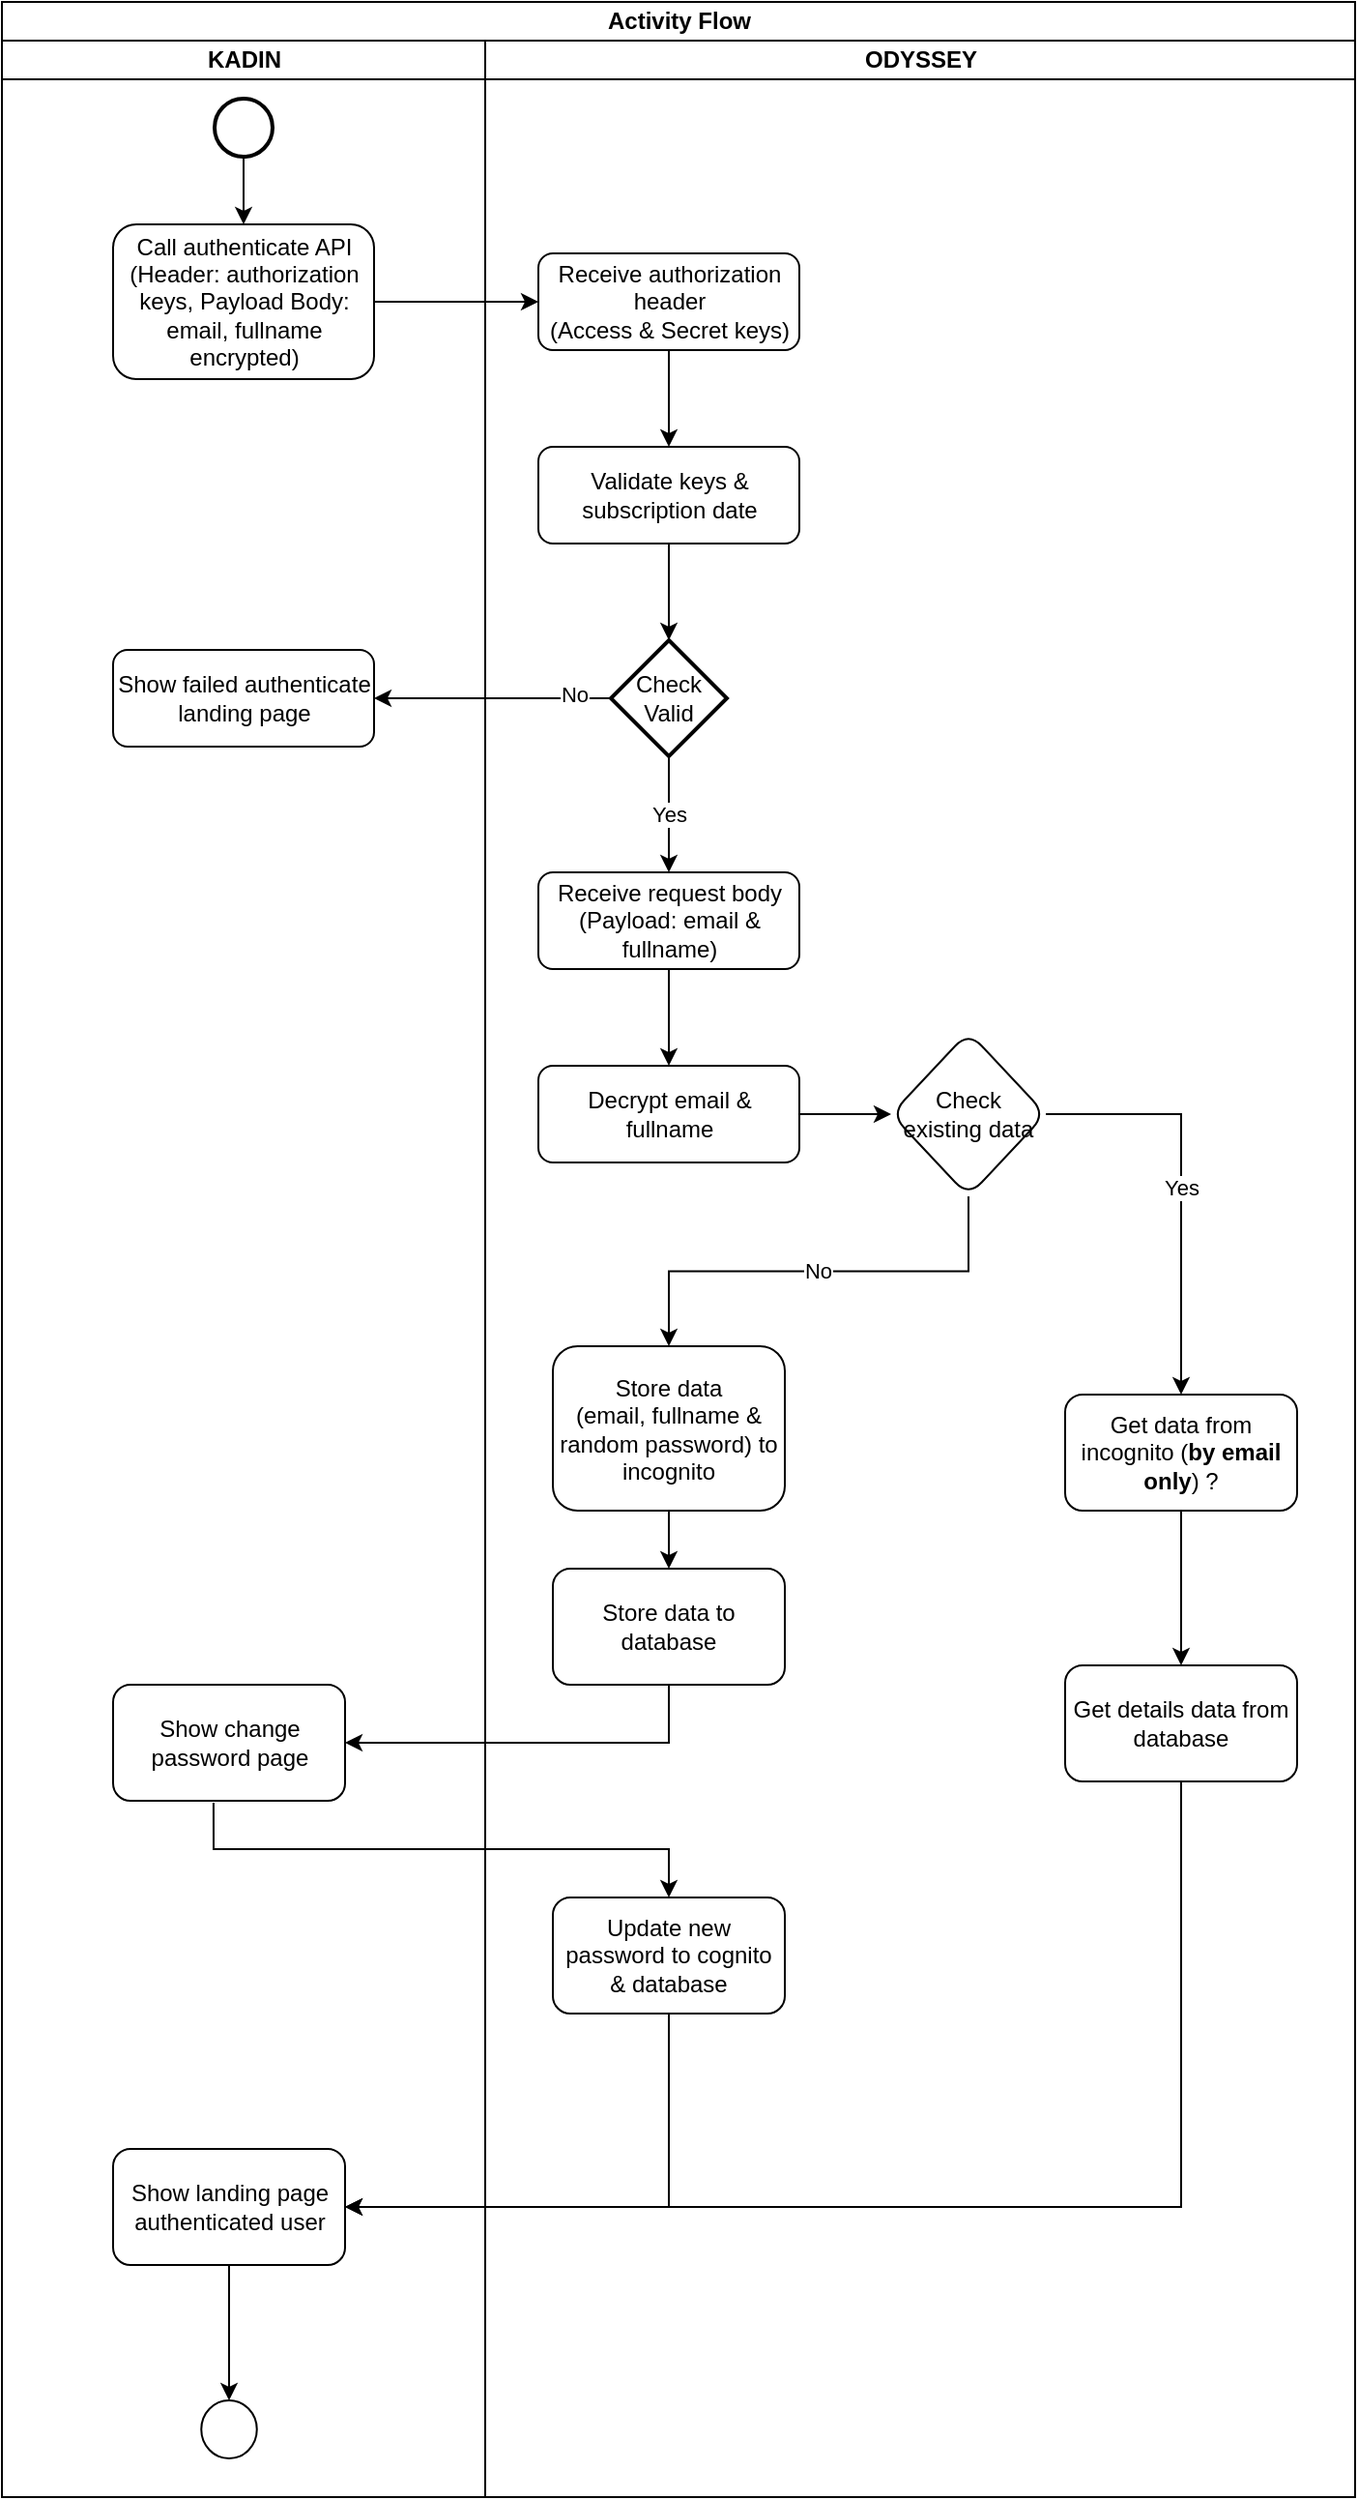 <mxfile version="20.8.3" type="github">
  <diagram id="cROLNhJi18jyMTtRT4qv" name="Page-1">
    <mxGraphModel dx="1434" dy="788" grid="1" gridSize="10" guides="1" tooltips="1" connect="1" arrows="1" fold="1" page="1" pageScale="1" pageWidth="850" pageHeight="1100" math="0" shadow="0">
      <root>
        <mxCell id="0" />
        <mxCell id="1" parent="0" />
        <mxCell id="6nmaoUBlLYGYx-6xs3CL-19" value="Activity Flow" style="swimlane;childLayout=stackLayout;resizeParent=1;resizeParentMax=0;startSize=20;html=1;" vertex="1" parent="1">
          <mxGeometry x="55" y="70" width="700" height="1290" as="geometry" />
        </mxCell>
        <mxCell id="6nmaoUBlLYGYx-6xs3CL-20" value="KADIN" style="swimlane;startSize=20;html=1;" vertex="1" parent="6nmaoUBlLYGYx-6xs3CL-19">
          <mxGeometry y="20" width="250" height="1270" as="geometry" />
        </mxCell>
        <mxCell id="6nmaoUBlLYGYx-6xs3CL-26" value="Call authenticate API (Header: authorization keys, Payload Body: email, fullname encrypted)" style="rounded=1;whiteSpace=wrap;html=1;" vertex="1" parent="6nmaoUBlLYGYx-6xs3CL-20">
          <mxGeometry x="57.5" y="95" width="135" height="80" as="geometry" />
        </mxCell>
        <mxCell id="6nmaoUBlLYGYx-6xs3CL-29" value="" style="edgeStyle=orthogonalEdgeStyle;rounded=0;orthogonalLoop=1;jettySize=auto;html=1;" edge="1" parent="6nmaoUBlLYGYx-6xs3CL-20" source="6nmaoUBlLYGYx-6xs3CL-28" target="6nmaoUBlLYGYx-6xs3CL-26">
          <mxGeometry relative="1" as="geometry" />
        </mxCell>
        <mxCell id="6nmaoUBlLYGYx-6xs3CL-28" value="" style="strokeWidth=2;html=1;shape=mxgraph.flowchart.start_2;whiteSpace=wrap;" vertex="1" parent="6nmaoUBlLYGYx-6xs3CL-20">
          <mxGeometry x="110" y="30" width="30" height="30" as="geometry" />
        </mxCell>
        <mxCell id="6nmaoUBlLYGYx-6xs3CL-30" value="Show failed authenticate landing page" style="rounded=1;whiteSpace=wrap;html=1;" vertex="1" parent="6nmaoUBlLYGYx-6xs3CL-20">
          <mxGeometry x="57.5" y="315" width="135" height="50" as="geometry" />
        </mxCell>
        <mxCell id="6nmaoUBlLYGYx-6xs3CL-71" value="" style="edgeStyle=orthogonalEdgeStyle;rounded=0;orthogonalLoop=1;jettySize=auto;html=1;" edge="1" parent="6nmaoUBlLYGYx-6xs3CL-20" source="6nmaoUBlLYGYx-6xs3CL-57" target="6nmaoUBlLYGYx-6xs3CL-70">
          <mxGeometry relative="1" as="geometry" />
        </mxCell>
        <mxCell id="6nmaoUBlLYGYx-6xs3CL-57" value="Show landing page authenticated user" style="whiteSpace=wrap;html=1;rounded=1;" vertex="1" parent="6nmaoUBlLYGYx-6xs3CL-20">
          <mxGeometry x="57.5" y="1090" width="120" height="60" as="geometry" />
        </mxCell>
        <mxCell id="6nmaoUBlLYGYx-6xs3CL-52" value="Show change password page" style="whiteSpace=wrap;html=1;rounded=1;" vertex="1" parent="6nmaoUBlLYGYx-6xs3CL-20">
          <mxGeometry x="57.5" y="850" width="120" height="60" as="geometry" />
        </mxCell>
        <mxCell id="6nmaoUBlLYGYx-6xs3CL-70" value="" style="ellipse;whiteSpace=wrap;html=1;rounded=1;" vertex="1" parent="6nmaoUBlLYGYx-6xs3CL-20">
          <mxGeometry x="103.13" y="1220" width="28.75" height="30" as="geometry" />
        </mxCell>
        <mxCell id="6nmaoUBlLYGYx-6xs3CL-21" value="ODYSSEY" style="swimlane;startSize=20;html=1;" vertex="1" parent="6nmaoUBlLYGYx-6xs3CL-19">
          <mxGeometry x="250" y="20" width="450" height="1270" as="geometry" />
        </mxCell>
        <mxCell id="6nmaoUBlLYGYx-6xs3CL-47" style="edgeStyle=orthogonalEdgeStyle;rounded=0;orthogonalLoop=1;jettySize=auto;html=1;" edge="1" parent="6nmaoUBlLYGYx-6xs3CL-21" source="6nmaoUBlLYGYx-6xs3CL-31" target="6nmaoUBlLYGYx-6xs3CL-34">
          <mxGeometry relative="1" as="geometry" />
        </mxCell>
        <mxCell id="6nmaoUBlLYGYx-6xs3CL-31" value="Receive authorization header&lt;br&gt;(Access &amp;amp; Secret keys)" style="rounded=1;whiteSpace=wrap;html=1;" vertex="1" parent="6nmaoUBlLYGYx-6xs3CL-21">
          <mxGeometry x="27.5" y="110" width="135" height="50" as="geometry" />
        </mxCell>
        <mxCell id="6nmaoUBlLYGYx-6xs3CL-37" value="" style="edgeStyle=orthogonalEdgeStyle;rounded=0;orthogonalLoop=1;jettySize=auto;html=1;" edge="1" parent="6nmaoUBlLYGYx-6xs3CL-21" source="6nmaoUBlLYGYx-6xs3CL-34" target="6nmaoUBlLYGYx-6xs3CL-35">
          <mxGeometry relative="1" as="geometry" />
        </mxCell>
        <mxCell id="6nmaoUBlLYGYx-6xs3CL-34" value="Validate keys &amp;amp; subscription date" style="rounded=1;whiteSpace=wrap;html=1;" vertex="1" parent="6nmaoUBlLYGYx-6xs3CL-21">
          <mxGeometry x="27.5" y="210" width="135" height="50" as="geometry" />
        </mxCell>
        <mxCell id="6nmaoUBlLYGYx-6xs3CL-42" value="Yes" style="edgeStyle=orthogonalEdgeStyle;rounded=0;orthogonalLoop=1;jettySize=auto;html=1;" edge="1" parent="6nmaoUBlLYGYx-6xs3CL-21" source="6nmaoUBlLYGYx-6xs3CL-35" target="6nmaoUBlLYGYx-6xs3CL-41">
          <mxGeometry relative="1" as="geometry" />
        </mxCell>
        <mxCell id="6nmaoUBlLYGYx-6xs3CL-35" value="Check Valid" style="strokeWidth=2;html=1;shape=mxgraph.flowchart.decision;whiteSpace=wrap;" vertex="1" parent="6nmaoUBlLYGYx-6xs3CL-21">
          <mxGeometry x="65" y="310" width="60" height="60" as="geometry" />
        </mxCell>
        <mxCell id="6nmaoUBlLYGYx-6xs3CL-46" style="edgeStyle=orthogonalEdgeStyle;rounded=0;orthogonalLoop=1;jettySize=auto;html=1;" edge="1" parent="6nmaoUBlLYGYx-6xs3CL-21" source="6nmaoUBlLYGYx-6xs3CL-41" target="6nmaoUBlLYGYx-6xs3CL-33">
          <mxGeometry relative="1" as="geometry" />
        </mxCell>
        <mxCell id="6nmaoUBlLYGYx-6xs3CL-41" value="Receive request body&lt;br&gt;(Payload: email &amp;amp; fullname)" style="rounded=1;whiteSpace=wrap;html=1;" vertex="1" parent="6nmaoUBlLYGYx-6xs3CL-21">
          <mxGeometry x="27.5" y="430" width="135" height="50" as="geometry" />
        </mxCell>
        <mxCell id="6nmaoUBlLYGYx-6xs3CL-49" value="No" style="edgeStyle=orthogonalEdgeStyle;rounded=0;orthogonalLoop=1;jettySize=auto;html=1;exitX=0.5;exitY=1;exitDx=0;exitDy=0;" edge="1" parent="6nmaoUBlLYGYx-6xs3CL-21" source="6nmaoUBlLYGYx-6xs3CL-63" target="6nmaoUBlLYGYx-6xs3CL-48">
          <mxGeometry relative="1" as="geometry" />
        </mxCell>
        <mxCell id="6nmaoUBlLYGYx-6xs3CL-64" value="" style="edgeStyle=orthogonalEdgeStyle;rounded=0;orthogonalLoop=1;jettySize=auto;html=1;" edge="1" parent="6nmaoUBlLYGYx-6xs3CL-21" source="6nmaoUBlLYGYx-6xs3CL-33" target="6nmaoUBlLYGYx-6xs3CL-63">
          <mxGeometry relative="1" as="geometry" />
        </mxCell>
        <mxCell id="6nmaoUBlLYGYx-6xs3CL-33" value="Decrypt email &amp;amp; fullname" style="rounded=1;whiteSpace=wrap;html=1;" vertex="1" parent="6nmaoUBlLYGYx-6xs3CL-21">
          <mxGeometry x="27.5" y="530" width="135" height="50" as="geometry" />
        </mxCell>
        <mxCell id="6nmaoUBlLYGYx-6xs3CL-48" value="Store data&lt;br&gt;(email, fullname &amp;amp; random password) to incognito" style="whiteSpace=wrap;html=1;rounded=1;" vertex="1" parent="6nmaoUBlLYGYx-6xs3CL-21">
          <mxGeometry x="35" y="675" width="120" height="85" as="geometry" />
        </mxCell>
        <mxCell id="6nmaoUBlLYGYx-6xs3CL-66" value="Yes" style="edgeStyle=orthogonalEdgeStyle;rounded=0;orthogonalLoop=1;jettySize=auto;html=1;" edge="1" parent="6nmaoUBlLYGYx-6xs3CL-21" source="6nmaoUBlLYGYx-6xs3CL-63" target="6nmaoUBlLYGYx-6xs3CL-65">
          <mxGeometry relative="1" as="geometry" />
        </mxCell>
        <mxCell id="6nmaoUBlLYGYx-6xs3CL-63" value="Check existing data" style="rhombus;whiteSpace=wrap;html=1;rounded=1;" vertex="1" parent="6nmaoUBlLYGYx-6xs3CL-21">
          <mxGeometry x="210" y="512.5" width="80" height="85" as="geometry" />
        </mxCell>
        <mxCell id="6nmaoUBlLYGYx-6xs3CL-68" value="" style="edgeStyle=orthogonalEdgeStyle;rounded=0;orthogonalLoop=1;jettySize=auto;html=1;" edge="1" parent="6nmaoUBlLYGYx-6xs3CL-21" source="6nmaoUBlLYGYx-6xs3CL-65" target="6nmaoUBlLYGYx-6xs3CL-67">
          <mxGeometry relative="1" as="geometry" />
        </mxCell>
        <mxCell id="6nmaoUBlLYGYx-6xs3CL-65" value="Get data from incognito (&lt;b&gt;by email only&lt;/b&gt;) ?" style="whiteSpace=wrap;html=1;rounded=1;" vertex="1" parent="6nmaoUBlLYGYx-6xs3CL-21">
          <mxGeometry x="300" y="700" width="120" height="60" as="geometry" />
        </mxCell>
        <mxCell id="6nmaoUBlLYGYx-6xs3CL-67" value="Get details data from database" style="whiteSpace=wrap;html=1;rounded=1;" vertex="1" parent="6nmaoUBlLYGYx-6xs3CL-21">
          <mxGeometry x="300" y="840" width="120" height="60" as="geometry" />
        </mxCell>
        <mxCell id="6nmaoUBlLYGYx-6xs3CL-50" value="Store data to database" style="whiteSpace=wrap;html=1;rounded=1;" vertex="1" parent="6nmaoUBlLYGYx-6xs3CL-21">
          <mxGeometry x="35" y="790" width="120" height="60" as="geometry" />
        </mxCell>
        <mxCell id="6nmaoUBlLYGYx-6xs3CL-51" value="" style="edgeStyle=orthogonalEdgeStyle;rounded=0;orthogonalLoop=1;jettySize=auto;html=1;" edge="1" parent="6nmaoUBlLYGYx-6xs3CL-21" source="6nmaoUBlLYGYx-6xs3CL-48" target="6nmaoUBlLYGYx-6xs3CL-50">
          <mxGeometry relative="1" as="geometry" />
        </mxCell>
        <mxCell id="6nmaoUBlLYGYx-6xs3CL-54" value="Update new password to cognito &amp;amp; database" style="whiteSpace=wrap;html=1;rounded=1;" vertex="1" parent="6nmaoUBlLYGYx-6xs3CL-21">
          <mxGeometry x="35" y="960" width="120" height="60" as="geometry" />
        </mxCell>
        <mxCell id="6nmaoUBlLYGYx-6xs3CL-32" style="edgeStyle=orthogonalEdgeStyle;rounded=0;orthogonalLoop=1;jettySize=auto;html=1;" edge="1" parent="6nmaoUBlLYGYx-6xs3CL-19" source="6nmaoUBlLYGYx-6xs3CL-26" target="6nmaoUBlLYGYx-6xs3CL-31">
          <mxGeometry relative="1" as="geometry" />
        </mxCell>
        <mxCell id="6nmaoUBlLYGYx-6xs3CL-40" value="" style="edgeStyle=orthogonalEdgeStyle;rounded=0;orthogonalLoop=1;jettySize=auto;html=1;" edge="1" parent="6nmaoUBlLYGYx-6xs3CL-19" source="6nmaoUBlLYGYx-6xs3CL-35" target="6nmaoUBlLYGYx-6xs3CL-30">
          <mxGeometry relative="1" as="geometry" />
        </mxCell>
        <mxCell id="6nmaoUBlLYGYx-6xs3CL-43" value="No" style="edgeLabel;html=1;align=center;verticalAlign=middle;resizable=0;points=[];" vertex="1" connectable="0" parent="6nmaoUBlLYGYx-6xs3CL-40">
          <mxGeometry x="-0.688" y="-2" relative="1" as="geometry">
            <mxPoint as="offset" />
          </mxGeometry>
        </mxCell>
        <mxCell id="6nmaoUBlLYGYx-6xs3CL-69" style="edgeStyle=orthogonalEdgeStyle;rounded=0;orthogonalLoop=1;jettySize=auto;html=1;exitX=0.5;exitY=1;exitDx=0;exitDy=0;" edge="1" parent="6nmaoUBlLYGYx-6xs3CL-19" source="6nmaoUBlLYGYx-6xs3CL-67" target="6nmaoUBlLYGYx-6xs3CL-57">
          <mxGeometry relative="1" as="geometry">
            <Array as="points">
              <mxPoint x="610" y="1140" />
            </Array>
          </mxGeometry>
        </mxCell>
        <mxCell id="6nmaoUBlLYGYx-6xs3CL-53" value="" style="edgeStyle=orthogonalEdgeStyle;rounded=0;orthogonalLoop=1;jettySize=auto;html=1;exitX=0.5;exitY=1;exitDx=0;exitDy=0;" edge="1" parent="6nmaoUBlLYGYx-6xs3CL-19" source="6nmaoUBlLYGYx-6xs3CL-50" target="6nmaoUBlLYGYx-6xs3CL-52">
          <mxGeometry relative="1" as="geometry" />
        </mxCell>
        <mxCell id="6nmaoUBlLYGYx-6xs3CL-55" value="" style="edgeStyle=orthogonalEdgeStyle;rounded=0;orthogonalLoop=1;jettySize=auto;html=1;exitX=0.433;exitY=1.017;exitDx=0;exitDy=0;exitPerimeter=0;" edge="1" parent="6nmaoUBlLYGYx-6xs3CL-19" source="6nmaoUBlLYGYx-6xs3CL-52" target="6nmaoUBlLYGYx-6xs3CL-54">
          <mxGeometry relative="1" as="geometry" />
        </mxCell>
        <mxCell id="6nmaoUBlLYGYx-6xs3CL-58" value="" style="edgeStyle=orthogonalEdgeStyle;rounded=0;orthogonalLoop=1;jettySize=auto;html=1;exitX=0.5;exitY=1;exitDx=0;exitDy=0;entryX=1;entryY=0.5;entryDx=0;entryDy=0;" edge="1" parent="6nmaoUBlLYGYx-6xs3CL-19" source="6nmaoUBlLYGYx-6xs3CL-54" target="6nmaoUBlLYGYx-6xs3CL-57">
          <mxGeometry relative="1" as="geometry" />
        </mxCell>
      </root>
    </mxGraphModel>
  </diagram>
</mxfile>
